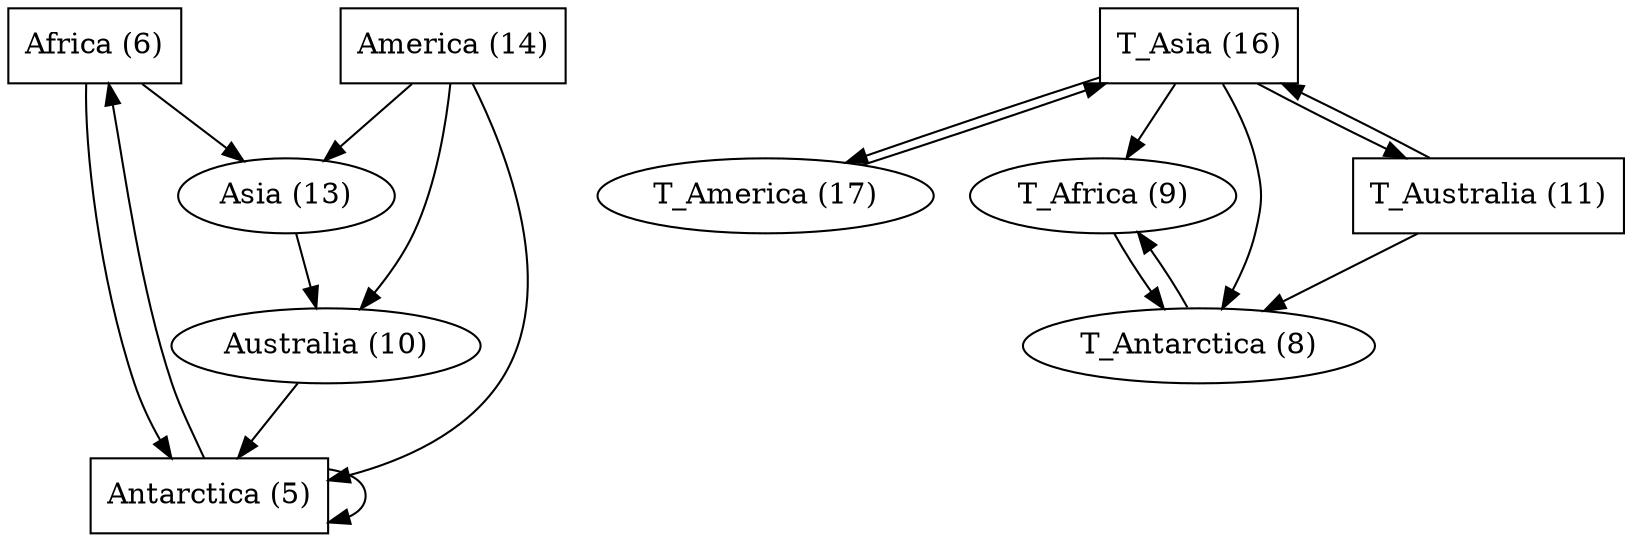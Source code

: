 digraph G { 
"Africa"[label="\N (6)", color=black, shape=polygon ]
"Africa"->"Antarctica"
"Africa"->"Asia"
"T_Africa"[label="\N (9)" , color=black ]
"T_Africa"->"T_Antarctica"
"Antarctica"[label="\N (5)", color=black, shape=polygon ]
"Antarctica"->"Africa"
"Antarctica"->"Antarctica"
"T_Antarctica"[label="\N (8)" , color=black ]
"T_Antarctica"->"T_Africa"
"America"[label="\N (14)", color=black, shape=polygon ]
"America"->"Asia"
"America"->"Antarctica"
"America"->"Australia"
"T_America"[label="\N (17)" , color=black ]
"T_America"->"T_Asia"
"Australia"[label="\N (10)" , color=black ]
"Australia"->"Antarctica"
"T_Australia"[label="\N (11)", color=black, shape=polygon ]
"T_Australia"->"T_Antarctica"
"T_Australia"->"T_Asia"
"Asia"[label="\N (13)" , color=black ]
"Asia"->"Australia"
"T_Asia"[label="\N (16)", color=black, shape=polygon ]
"T_Asia"->"T_Australia"
"T_Asia"->"T_America"
"T_Asia"->"T_Africa"
"T_Asia"->"T_Antarctica"
}
